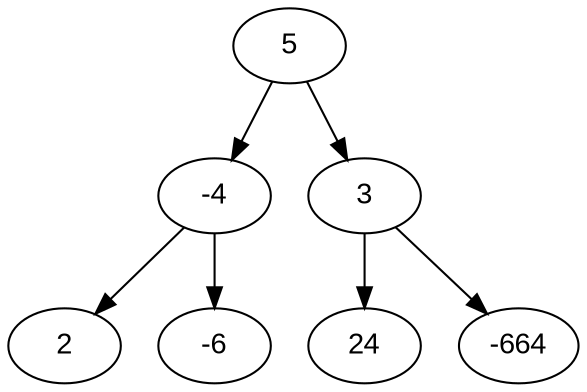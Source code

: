 digraph binaryTree {
    node [fontname="Arial"];
    node0 [label="5"];
    node1 [label="-4"];
    node0 -> node1;
    node2 [label="2"];
    node1 -> node2;
    node3 [label="-6"];
    node1 -> node3;
    node4 [label="3"];
    node0 -> node4;
    node5 [label="24"];
    node4 -> node5;
    node6 [label="-664"];
    node4 -> node6;
}
